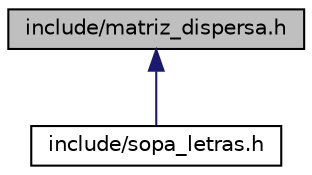 digraph "include/matriz_dispersa.h"
{
  edge [fontname="Helvetica",fontsize="10",labelfontname="Helvetica",labelfontsize="10"];
  node [fontname="Helvetica",fontsize="10",shape=record];
  Node1 [label="include/matriz_dispersa.h",height=0.2,width=0.4,color="black", fillcolor="grey75", style="filled", fontcolor="black"];
  Node1 -> Node2 [dir="back",color="midnightblue",fontsize="10",style="solid",fontname="Helvetica"];
  Node2 [label="include/sopa_letras.h",height=0.2,width=0.4,color="black", fillcolor="white", style="filled",URL="$d7/dd3/sopa__letras_8h_source.html"];
}
